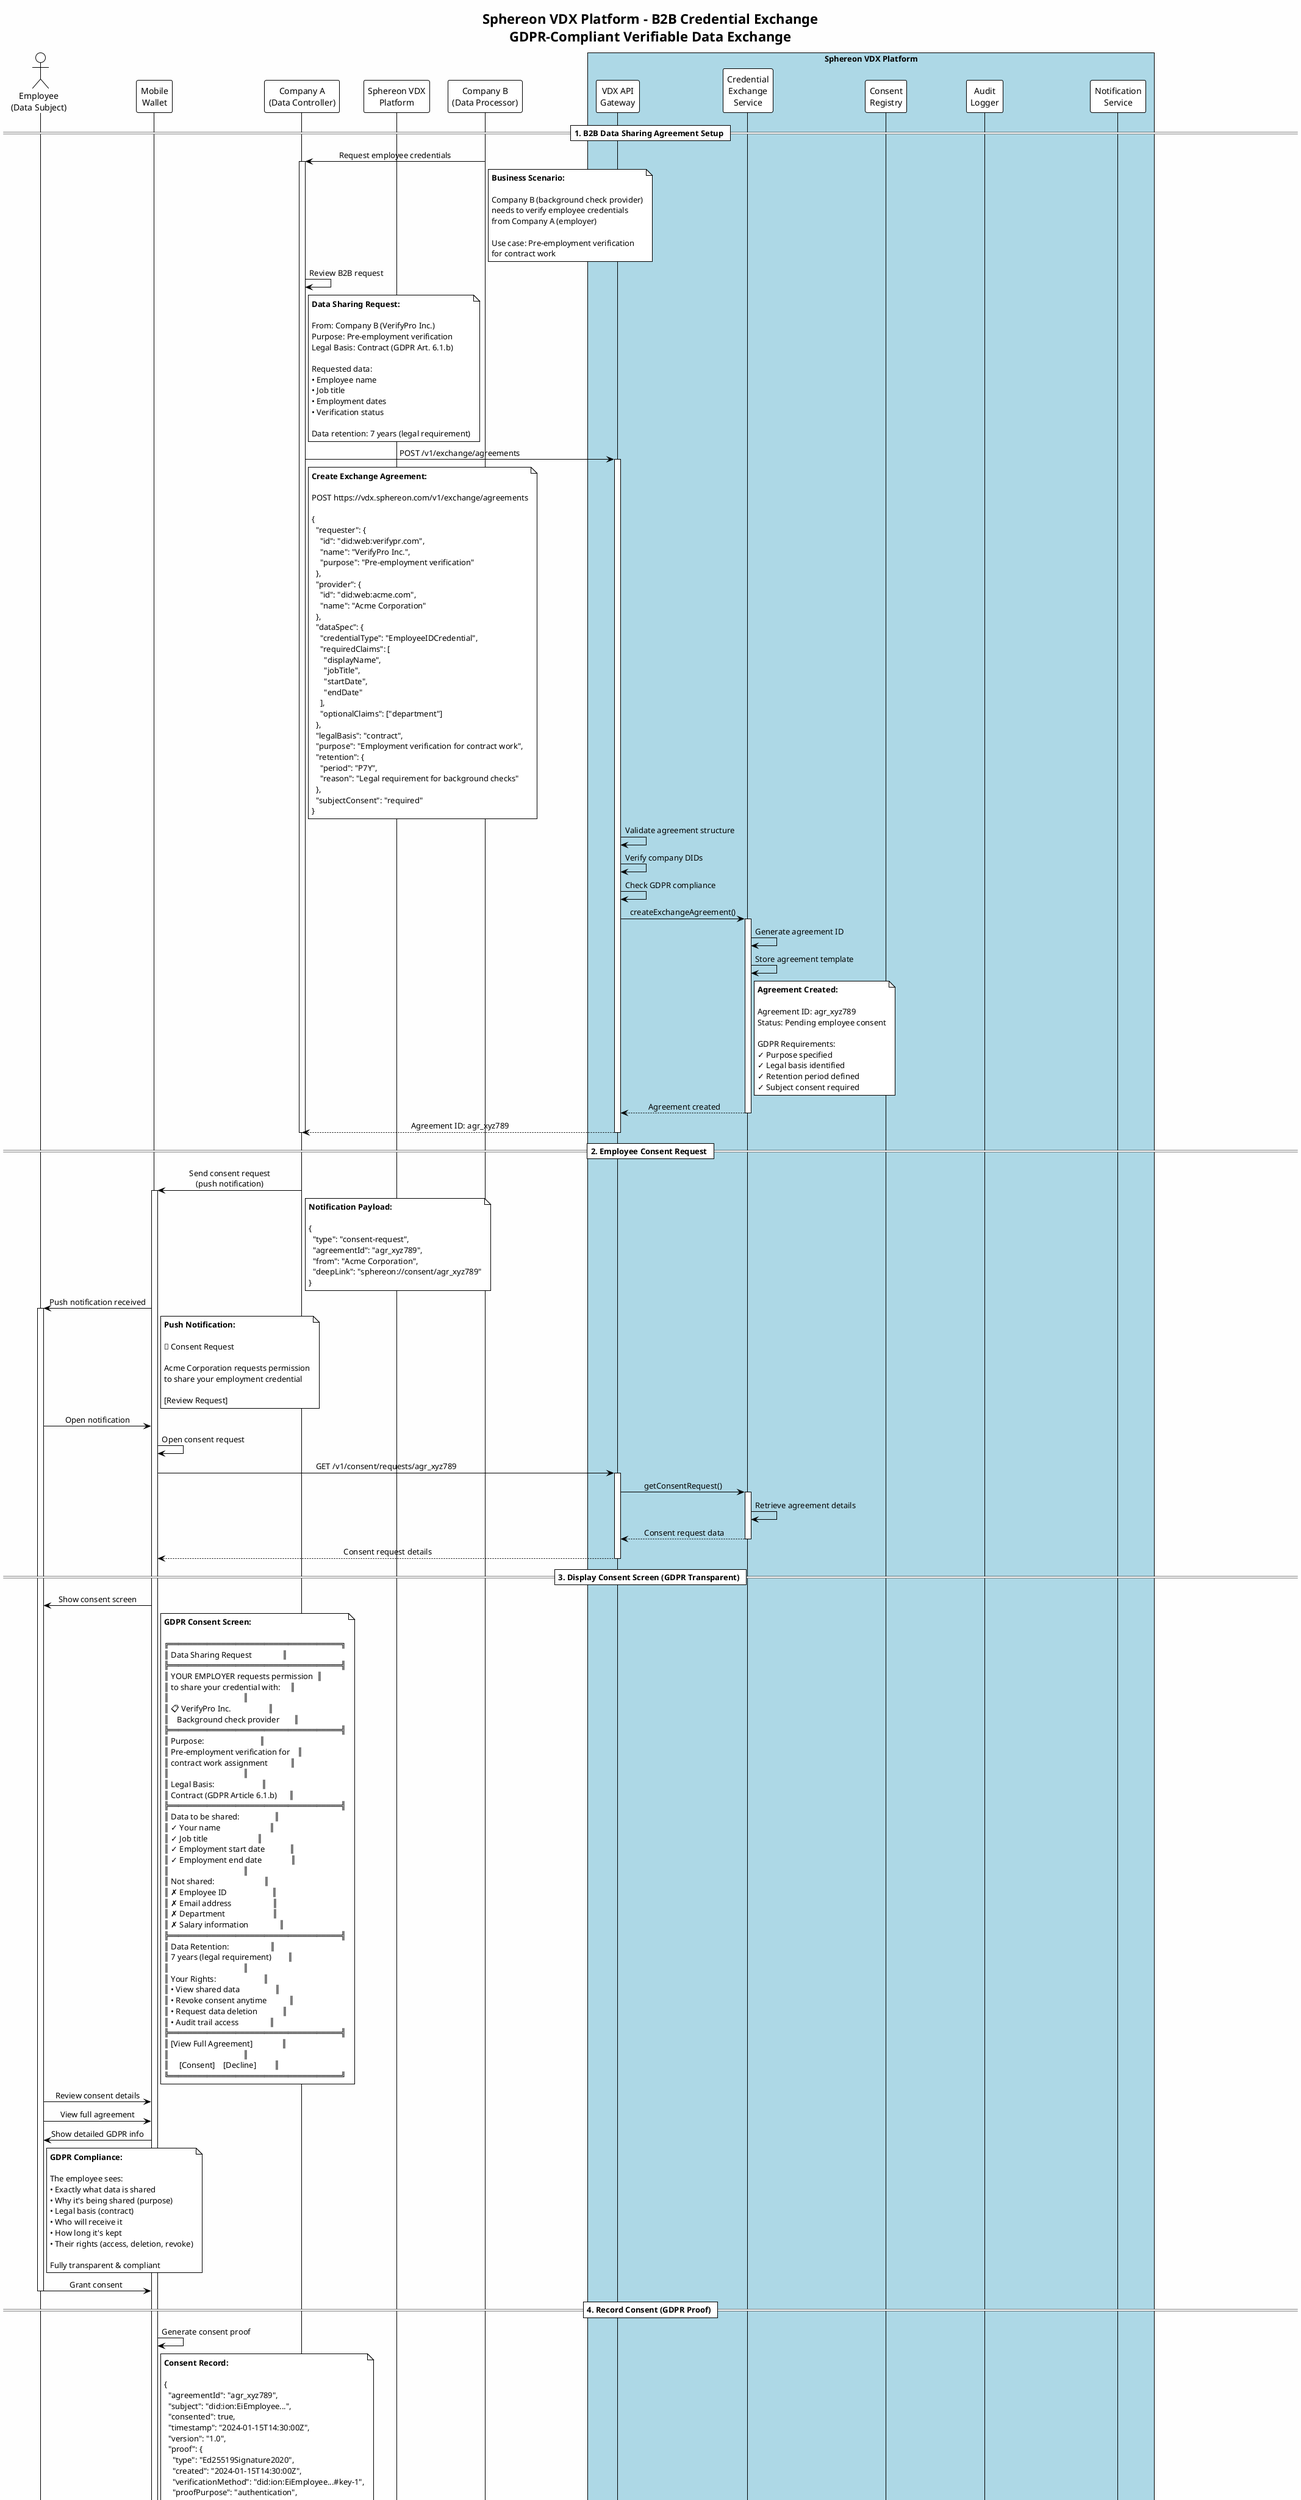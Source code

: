 @startuml 13-seq-vdx-integration
!theme plain
skinparam backgroundColor #FEFEFE
skinparam sequenceMessageAlign center

title Sphereon VDX Platform - B2B Credential Exchange\n**GDPR-Compliant Verifiable Data Exchange**

actor "Employee\n(Data Subject)" as Employee
participant "Mobile\nWallet" as Wallet
participant "Company A\n(Data Controller)" as CompanyA
participant "Sphereon VDX\nPlatform" as VDX
participant "VDX API\nGateway" as VDXApi
participant "Credential\nExchange\nService" as ExchangeSvc
participant "Consent\nRegistry" as ConsentRegistry
participant "Audit\nLogger" as AuditLog
participant "Notification\nService" as Notifier
participant "Company B\n(Data Processor)" as CompanyB

box "Sphereon VDX Platform" #LightBlue
  participant VDXApi
  participant ExchangeSvc
  participant ConsentRegistry
  participant AuditLog
  participant Notifier
end box

== 1. B2B Data Sharing Agreement Setup ==

CompanyB -> CompanyA: Request employee credentials
activate CompanyA

note right of CompanyB
  **Business Scenario:**
  
  Company B (background check provider)
  needs to verify employee credentials
  from Company A (employer)
  
  Use case: Pre-employment verification
  for contract work
end note

CompanyA -> CompanyA: Review B2B request

note right of CompanyA
  **Data Sharing Request:**
  
  From: Company B (VerifyPro Inc.)
  Purpose: Pre-employment verification
  Legal Basis: Contract (GDPR Art. 6.1.b)
  
  Requested data:
  • Employee name
  • Job title
  • Employment dates
  • Verification status
  
  Data retention: 7 years (legal requirement)
end note

CompanyA -> VDXApi: POST /v1/exchange/agreements
activate VDXApi

note right of CompanyA
  **Create Exchange Agreement:**
  
  POST https://vdx.sphereon.com/v1/exchange/agreements
  
  {
    "requester": {
      "id": "did:web:verifypr.com",
      "name": "VerifyPro Inc.",
      "purpose": "Pre-employment verification"
    },
    "provider": {
      "id": "did:web:acme.com",
      "name": "Acme Corporation"
    },
    "dataSpec": {
      "credentialType": "EmployeeIDCredential",
      "requiredClaims": [
        "displayName",
        "jobTitle", 
        "startDate",
        "endDate"
      ],
      "optionalClaims": ["department"]
    },
    "legalBasis": "contract",
    "purpose": "Employment verification for contract work",
    "retention": {
      "period": "P7Y",
      "reason": "Legal requirement for background checks"
    },
    "subjectConsent": "required"
  }
end note

VDXApi -> VDXApi: Validate agreement structure
VDXApi -> VDXApi: Verify company DIDs
VDXApi -> VDXApi: Check GDPR compliance

VDXApi -> ExchangeSvc: createExchangeAgreement()
activate ExchangeSvc

ExchangeSvc -> ExchangeSvc: Generate agreement ID
ExchangeSvc -> ExchangeSvc: Store agreement template

note right of ExchangeSvc
  **Agreement Created:**
  
  Agreement ID: agr_xyz789
  Status: Pending employee consent
  
  GDPR Requirements:
  ✓ Purpose specified
  ✓ Legal basis identified
  ✓ Retention period defined
  ✓ Subject consent required
end note

ExchangeSvc --> VDXApi: Agreement created
deactivate ExchangeSvc

VDXApi --> CompanyA: Agreement ID: agr_xyz789
deactivate VDXApi
deactivate CompanyA

== 2. Employee Consent Request ==

CompanyA -> Wallet: Send consent request\n(push notification)
activate Wallet

note right of CompanyA
  **Notification Payload:**
  
  {
    "type": "consent-request",
    "agreementId": "agr_xyz789",
    "from": "Acme Corporation",
    "deepLink": "sphereon://consent/agr_xyz789"
  }
end note

Wallet -> Employee: Push notification received
activate Employee

note right of Wallet
  **Push Notification:**
  
  🔔 Consent Request
  
  Acme Corporation requests permission
  to share your employment credential
  
  [Review Request]
end note

Employee -> Wallet: Open notification
Wallet -> Wallet: Open consent request

Wallet -> VDXApi: GET /v1/consent/requests/agr_xyz789
activate VDXApi

VDXApi -> ExchangeSvc: getConsentRequest()
activate ExchangeSvc

ExchangeSvc -> ExchangeSvc: Retrieve agreement details

ExchangeSvc --> VDXApi: Consent request data
deactivate ExchangeSvc

VDXApi --> Wallet: Consent request details
deactivate VDXApi

== 3. Display Consent Screen (GDPR Transparent) ==

Wallet -> Employee: Show consent screen

note right of Wallet
  **GDPR Consent Screen:**
  
  ╔════════════════════════════════════╗
  ║ Data Sharing Request               ║
  ╠════════════════════════════════════╣
  ║ YOUR EMPLOYER requests permission  ║
  ║ to share your credential with:     ║
  ║                                    ║
  ║ 📋 VerifyPro Inc.                  ║
  ║    Background check provider       ║
  ╠════════════════════════════════════╣
  ║ Purpose:                           ║
  ║ Pre-employment verification for    ║
  ║ contract work assignment           ║
  ║                                    ║
  ║ Legal Basis:                       ║
  ║ Contract (GDPR Article 6.1.b)      ║
  ╠════════════════════════════════════╣
  ║ Data to be shared:                 ║
  ║ ✓ Your name                        ║
  ║ ✓ Job title                        ║
  ║ ✓ Employment start date            ║
  ║ ✓ Employment end date              ║
  ║                                    ║
  ║ Not shared:                        ║
  ║ ✗ Employee ID                      ║
  ║ ✗ Email address                    ║
  ║ ✗ Department                       ║
  ║ ✗ Salary information               ║
  ╠════════════════════════════════════╣
  ║ Data Retention:                    ║
  ║ 7 years (legal requirement)        ║
  ║                                    ║
  ║ Your Rights:                       ║
  ║ • View shared data                 ║
  ║ • Revoke consent anytime           ║
  ║ • Request data deletion            ║
  ║ • Audit trail access               ║
  ╠════════════════════════════════════╣
  ║ [View Full Agreement]              ║
  ║                                    ║
  ║     [Consent]    [Decline]         ║
  ╚════════════════════════════════════╝
end note

Employee -> Wallet: Review consent details
Employee -> Wallet: View full agreement

Wallet -> Employee: Show detailed GDPR info

note right of Employee
  **GDPR Compliance:**
  
  The employee sees:
  • Exactly what data is shared
  • Why it's being shared (purpose)
  • Legal basis (contract)
  • Who will receive it
  • How long it's kept
  • Their rights (access, deletion, revoke)
  
  Fully transparent & compliant
end note

Employee -> Wallet: Grant consent
deactivate Employee

== 4. Record Consent (GDPR Proof) ==

Wallet -> Wallet: Generate consent proof

note right of Wallet
  **Consent Record:**
  
  {
    "agreementId": "agr_xyz789",
    "subject": "did:ion:EiEmployee...",
    "consented": true,
    "timestamp": "2024-01-15T14:30:00Z",
    "version": "1.0",
    "proof": {
      "type": "Ed25519Signature2020",
      "created": "2024-01-15T14:30:00Z",
      "verificationMethod": "did:ion:EiEmployee...#key-1",
      "proofPurpose": "authentication",
      "proofValue": "<signature>"
    }
  }
  
  Cryptographically signed by employee
  Proves explicit consent
end note

Wallet -> VDXApi: POST /v1/consent/grant
activate VDXApi

VDXApi -> ConsentRegistry: recordConsent()
activate ConsentRegistry

ConsentRegistry -> ConsentRegistry: Store consent record
ConsentRegistry -> ConsentRegistry: Verify signature
ConsentRegistry -> ConsentRegistry: Generate consent ID

note right of ConsentRegistry
  **Consent Registry:**
  
  Consent ID: consent_abc123
  Agreement ID: agr_xyz789
  Subject: did:ion:EiEmployee...
  Status: Granted
  Timestamp: 2024-01-15T14:30:00Z
  
  Immutable audit trail
  Can be revoked by subject anytime
end note

ConsentRegistry --> VDXApi: Consent recorded
deactivate ConsentRegistry

VDXApi -> AuditLog: logEvent(CONSENT_GRANTED)
activate AuditLog

AuditLog -> AuditLog: Log consent event

note right of AuditLog
  **Audit Log Entry:**
  
  Event: CONSENT_GRANTED
  Agreement: agr_xyz789
  Subject: did:ion:EiEmployee...
  Timestamp: 2024-01-15T14:30:00Z
  IP: [masked]
  Device: Mobile Wallet
  
  Immutable audit trail for compliance
end note

AuditLog --> VDXApi: Logged
deactivate AuditLog

VDXApi --> Wallet: Consent registered
deactivate VDXApi

Wallet -> Employee: Consent recorded
activate Employee
deactivate Employee

== 5. Credential Preparation & Selective Disclosure ==

Wallet -> Wallet: Retrieve EmployeeID credential
Wallet -> Wallet: Apply selective disclosure policy

note right of Wallet
  **Selective Disclosure:**
  
  Original Credential contains:
  • employeeId: E12345
  • displayName: John Doe
  • email: john.doe@acme.com
  • department: Engineering
  • jobTitle: Senior Developer
  • startDate: 2020-01-01
  • endDate: null
  
  Agreement requires only:
  • displayName ✓
  • jobTitle ✓
  • startDate ✓
  • endDate ✓
  
  Filter out:
  • employeeId ✗
  • email ✗
  • department ✗
  
  Minimize data exposure (GDPR principle)
end note

Wallet -> Wallet: Create filtered presentation

Wallet -> Wallet: Generate verifiable presentation
Wallet -> Wallet: Sign presentation with holder DID

note right of Wallet
  **Verifiable Presentation:**
  
  {
    "@context": "https://www.w3.org/2018/credentials/v1",
    "type": "VerifiablePresentation",
    "verifiableCredential": [{
      ...credential with only agreed claims...
    }],
    "holder": "did:ion:EiEmployee...",
    "proof": {
      "type": "Ed25519Signature2020",
      "created": "2024-01-15T14:31:00Z",
      "verificationMethod": "did:ion:EiEmployee...#key-1",
      "proofPurpose": "authentication",
      "proofValue": "<signature>"
    }
  }
end note

Wallet -> Wallet: Include consent proof
Wallet -> Wallet: Package for VDX

== 6. Secure Transfer via VDX Platform ==

Wallet -> VDXApi: POST /v1/exchange/submit
activate VDXApi

note right of Wallet
  **Submit to VDX:**
  
  POST https://vdx.sphereon.com/v1/exchange/submit
  
  {
    "agreementId": "agr_xyz789",
    "consentId": "consent_abc123",
    "presentation": "<verifiable_presentation>",
    "submitter": "did:ion:EiEmployee..."
  }
end note

VDXApi -> VDXApi: Validate request
VDXApi -> ConsentRegistry: verifyConsent()
activate ConsentRegistry

ConsentRegistry -> ConsentRegistry: Check consent exists
ConsentRegistry -> ConsentRegistry: Verify not revoked
ConsentRegistry -> ConsentRegistry: Match subject DID

ConsentRegistry --> VDXApi: Consent valid
deactivate ConsentRegistry

VDXApi -> ExchangeSvc: processExchange()
activate ExchangeSvc

ExchangeSvc -> ExchangeSvc: Validate presentation signature
ExchangeSvc -> ExchangeSvc: Verify credential signature
ExchangeSvc -> ExchangeSvc: Check claims match agreement

note right of ExchangeSvc
  **Validation Checks:**
  
  ✓ Consent valid & not revoked
  ✓ Presentation signature valid
  ✓ Credential signature valid
  ✓ Issuer DID matches (Acme Corp)
  ✓ Subject DID matches (Employee)
  ✓ Claims match agreement spec
  ✓ No extra data included
  
  All checks passed
end note

ExchangeSvc -> ExchangeSvc: Encrypt for Company B

note right of ExchangeSvc
  **End-to-End Encryption:**
  
  Encrypt presentation with Company B's public key
  (from their DID document)
  
  Only Company B can decrypt
  VDX platform cannot read content
  
  Algorithm: ECDH-ES+A256KW
  Encryption key: Company B's X25519 key
end note

ExchangeSvc -> ExchangeSvc: Store encrypted package

ExchangeSvc --> VDXApi: Exchange processed
deactivate ExchangeSvc

VDXApi -> AuditLog: logEvent(DATA_EXCHANGED)
activate AuditLog

AuditLog -> AuditLog: Log exchange event

note right of AuditLog
  **Audit Log Entry:**
  
  Event: DATA_EXCHANGED
  Agreement: agr_xyz789
  From: did:web:acme.com
  To: did:web:verifypro.com
  Subject: did:ion:EiEmployee...
  Timestamp: 2024-01-15T14:32:00Z
  Claims: displayName, jobTitle, startDate, endDate
  
  Complete audit trail
end note

AuditLog --> VDXApi: Logged
deactivate AuditLog

VDXApi --> Wallet: Exchange successful
deactivate VDXApi

Wallet -> Employee: Data shared securely
activate Employee
deactivate Employee

== 7. Notify Company B (Data Processor) ==

VDXApi -> Notifier: notifyRecipient(CompanyB)
activate Notifier

Notifier -> CompanyB: POST webhook notification
activate CompanyB

note right of Notifier
  **Webhook Notification:**
  
  POST https://verifypro.com/webhooks/vdx
  
  {
    "event": "credential_available",
    "agreementId": "agr_xyz789",
    "exchangeId": "ex_789xyz",
    "timestamp": "2024-01-15T14:32:00Z"
  }
end note

CompanyB --> Notifier: 200 OK
deactivate CompanyB

Notifier --> VDXApi: Notification sent
deactivate Notifier

== 8. Company B Retrieves & Validates Data ==

CompanyB -> VDXApi: GET /v1/exchange/ex_789xyz
activate VDXApi
activate CompanyB

VDXApi -> VDXApi: Authenticate Company B
VDXApi -> VDXApi: Verify authorized recipient

VDXApi -> ExchangeSvc: getExchangeData()
activate ExchangeSvc

ExchangeSvc -> ExchangeSvc: Retrieve encrypted package
ExchangeSvc --> VDXApi: Encrypted presentation
deactivate ExchangeSvc

VDXApi --> CompanyB: Encrypted presentation
deactivate VDXApi

CompanyB -> CompanyB: Decrypt with private key

note right of CompanyB
  **Decryption:**
  
  Using Company B's private key
  (corresponding to public key in DID doc)
  
  Decrypted presentation:
  {
    "verifiableCredential": {
      "credentialSubject": {
        "displayName": "John Doe",
        "jobTitle": "Senior Developer",
        "startDate": "2020-01-01",
        "endDate": null
      }
    }
  }
end note

CompanyB -> CompanyB: Validate presentation
CompanyB -> CompanyB: Verify signatures
CompanyB -> CompanyB: Process for background check

CompanyB -> VDXApi: POST /v1/exchange/confirm
activate VDXApi

VDXApi -> AuditLog: logEvent(DATA_RETRIEVED)
activate AuditLog
AuditLog -> AuditLog: Log retrieval
AuditLog --> VDXApi: Logged
deactivate AuditLog

VDXApi --> CompanyB: Confirmed
deactivate VDXApi
deactivate CompanyB

== 9. Employee Access to Audit Trail ==

Employee -> Wallet: View "My Data Sharing"
activate Employee
activate Wallet

Wallet -> VDXApi: GET /v1/consent/audit?subject=did:ion:EiEmployee...
activate VDXApi

VDXApi -> AuditLog: getAuditTrail()
activate AuditLog

AuditLog -> AuditLog: Retrieve subject's audit events

AuditLog --> VDXApi: Audit trail
deactivate AuditLog

VDXApi --> Wallet: Audit events
deactivate VDXApi

Wallet -> Employee: Display audit trail

note right of Wallet
  **Transparency Dashboard:**
  
  ╔════════════════════════════════════╗
  ║ My Data Sharing Activity           ║
  ╠════════════════════════════════════╣
  ║ Agreement: agr_xyz789              ║
  ║ With: VerifyPro Inc.               ║
  ║                                    ║
  ║ Timeline:                          ║
  ║ ────────────────────────────────── ║
  ║ ✓ Consent Granted                  ║
  ║   2024-01-15 14:30:00              ║
  ║                                    ║
  ║ ✓ Data Shared                      ║
  ║   2024-01-15 14:32:00              ║
  ║   Claims: name, title, dates       ║
  ║                                    ║
  ║ ✓ Data Retrieved                   ║
  ║   2024-01-15 14:35:00              ║
  ║   By: VerifyPro Inc.               ║
  ║                                    ║
  ║ Status: Active                     ║
  ║ Retention: 7 years                 ║
  ║                                    ║
  ║ [Revoke Consent] [Request Deletion]║
  ╚════════════════════════════════════╝
  
  Complete transparency (GDPR Art. 15)
end note

Employee -> Wallet: Review audit trail
deactivate Employee
deactivate Wallet

== Summary ==

note over Employee, CompanyB
  **Sphereon VDX B2B Credential Exchange Complete**
  
  **Flow Summary:**
  1. Company B requests employee credential from Company A
  2. Company A creates exchange agreement via VDX
  3. Employee receives consent request (push notification)
  4. Employee reviews GDPR-compliant consent screen
  5. Employee grants explicit consent (cryptographic proof)
  6. Wallet applies selective disclosure (minimization)
  7. Wallet submits credential to VDX (encrypted)
  8. VDX validates consent & credentials
  9. VDX encrypts data for Company B (E2E encryption)
  10. Company B retrieves & decrypts data
  11. Complete audit trail logged
  12. Employee can view transparency dashboard
  
  **GDPR Compliance Features:**
  ✓ Lawfulness (Art. 6): Legal basis specified (contract)
  ✓ Purpose Limitation (Art. 5.1.b): Purpose clearly defined
  ✓ Data Minimization (Art. 5.1.c): Selective disclosure
  ✓ Transparency (Art. 5.1.a): Clear consent screen
  ✓ Explicit Consent (Art. 7): Cryptographic proof
  ✓ Right to Access (Art. 15): Audit trail dashboard
  ✓ Right to Erasure (Art. 17): Revoke consent option
  ✓ Accountability (Art. 5.2): Immutable audit log
  ✓ Retention Periods: Clearly specified (7 years)
  
  **Security Features:**
  ✓ Cryptographic consent proof (signed by employee)
  ✓ End-to-end encryption (only recipient can decrypt)
  ✓ Selective disclosure (minimum data shared)
  ✓ Verifiable credentials (tamper-proof)
  ✓ DID-based authentication (all parties)
  ✓ Immutable audit trail
  
  **Platform Benefits:**
  • No direct company-to-company integration needed
  • VDX mediates secure exchange
  • Automatic GDPR compliance
  • Employee maintains control
  • Full transparency & audit
  • Consent management built-in
  • Scalable B2B data exchange
  
  **Employee Benefits:**
  • Control over personal data
  • Explicit consent required
  • Full transparency (who, what, when)
  • Revoke consent anytime
  • Request data deletion
  • Audit trail access
  • Data minimization (privacy)
  
  **Business Benefits:**
  • Simplified B2B data exchange
  • GDPR compliance automated
  • Reduced legal risk
  • Audit-ready documentation
  • Scalable to multiple partners
  • Verifiable credentials (trust)
  
  The VDX platform enables secure, GDPR-compliant
  B2B credential exchange while giving employees
  full control and transparency over their data.
end note

@enduml
